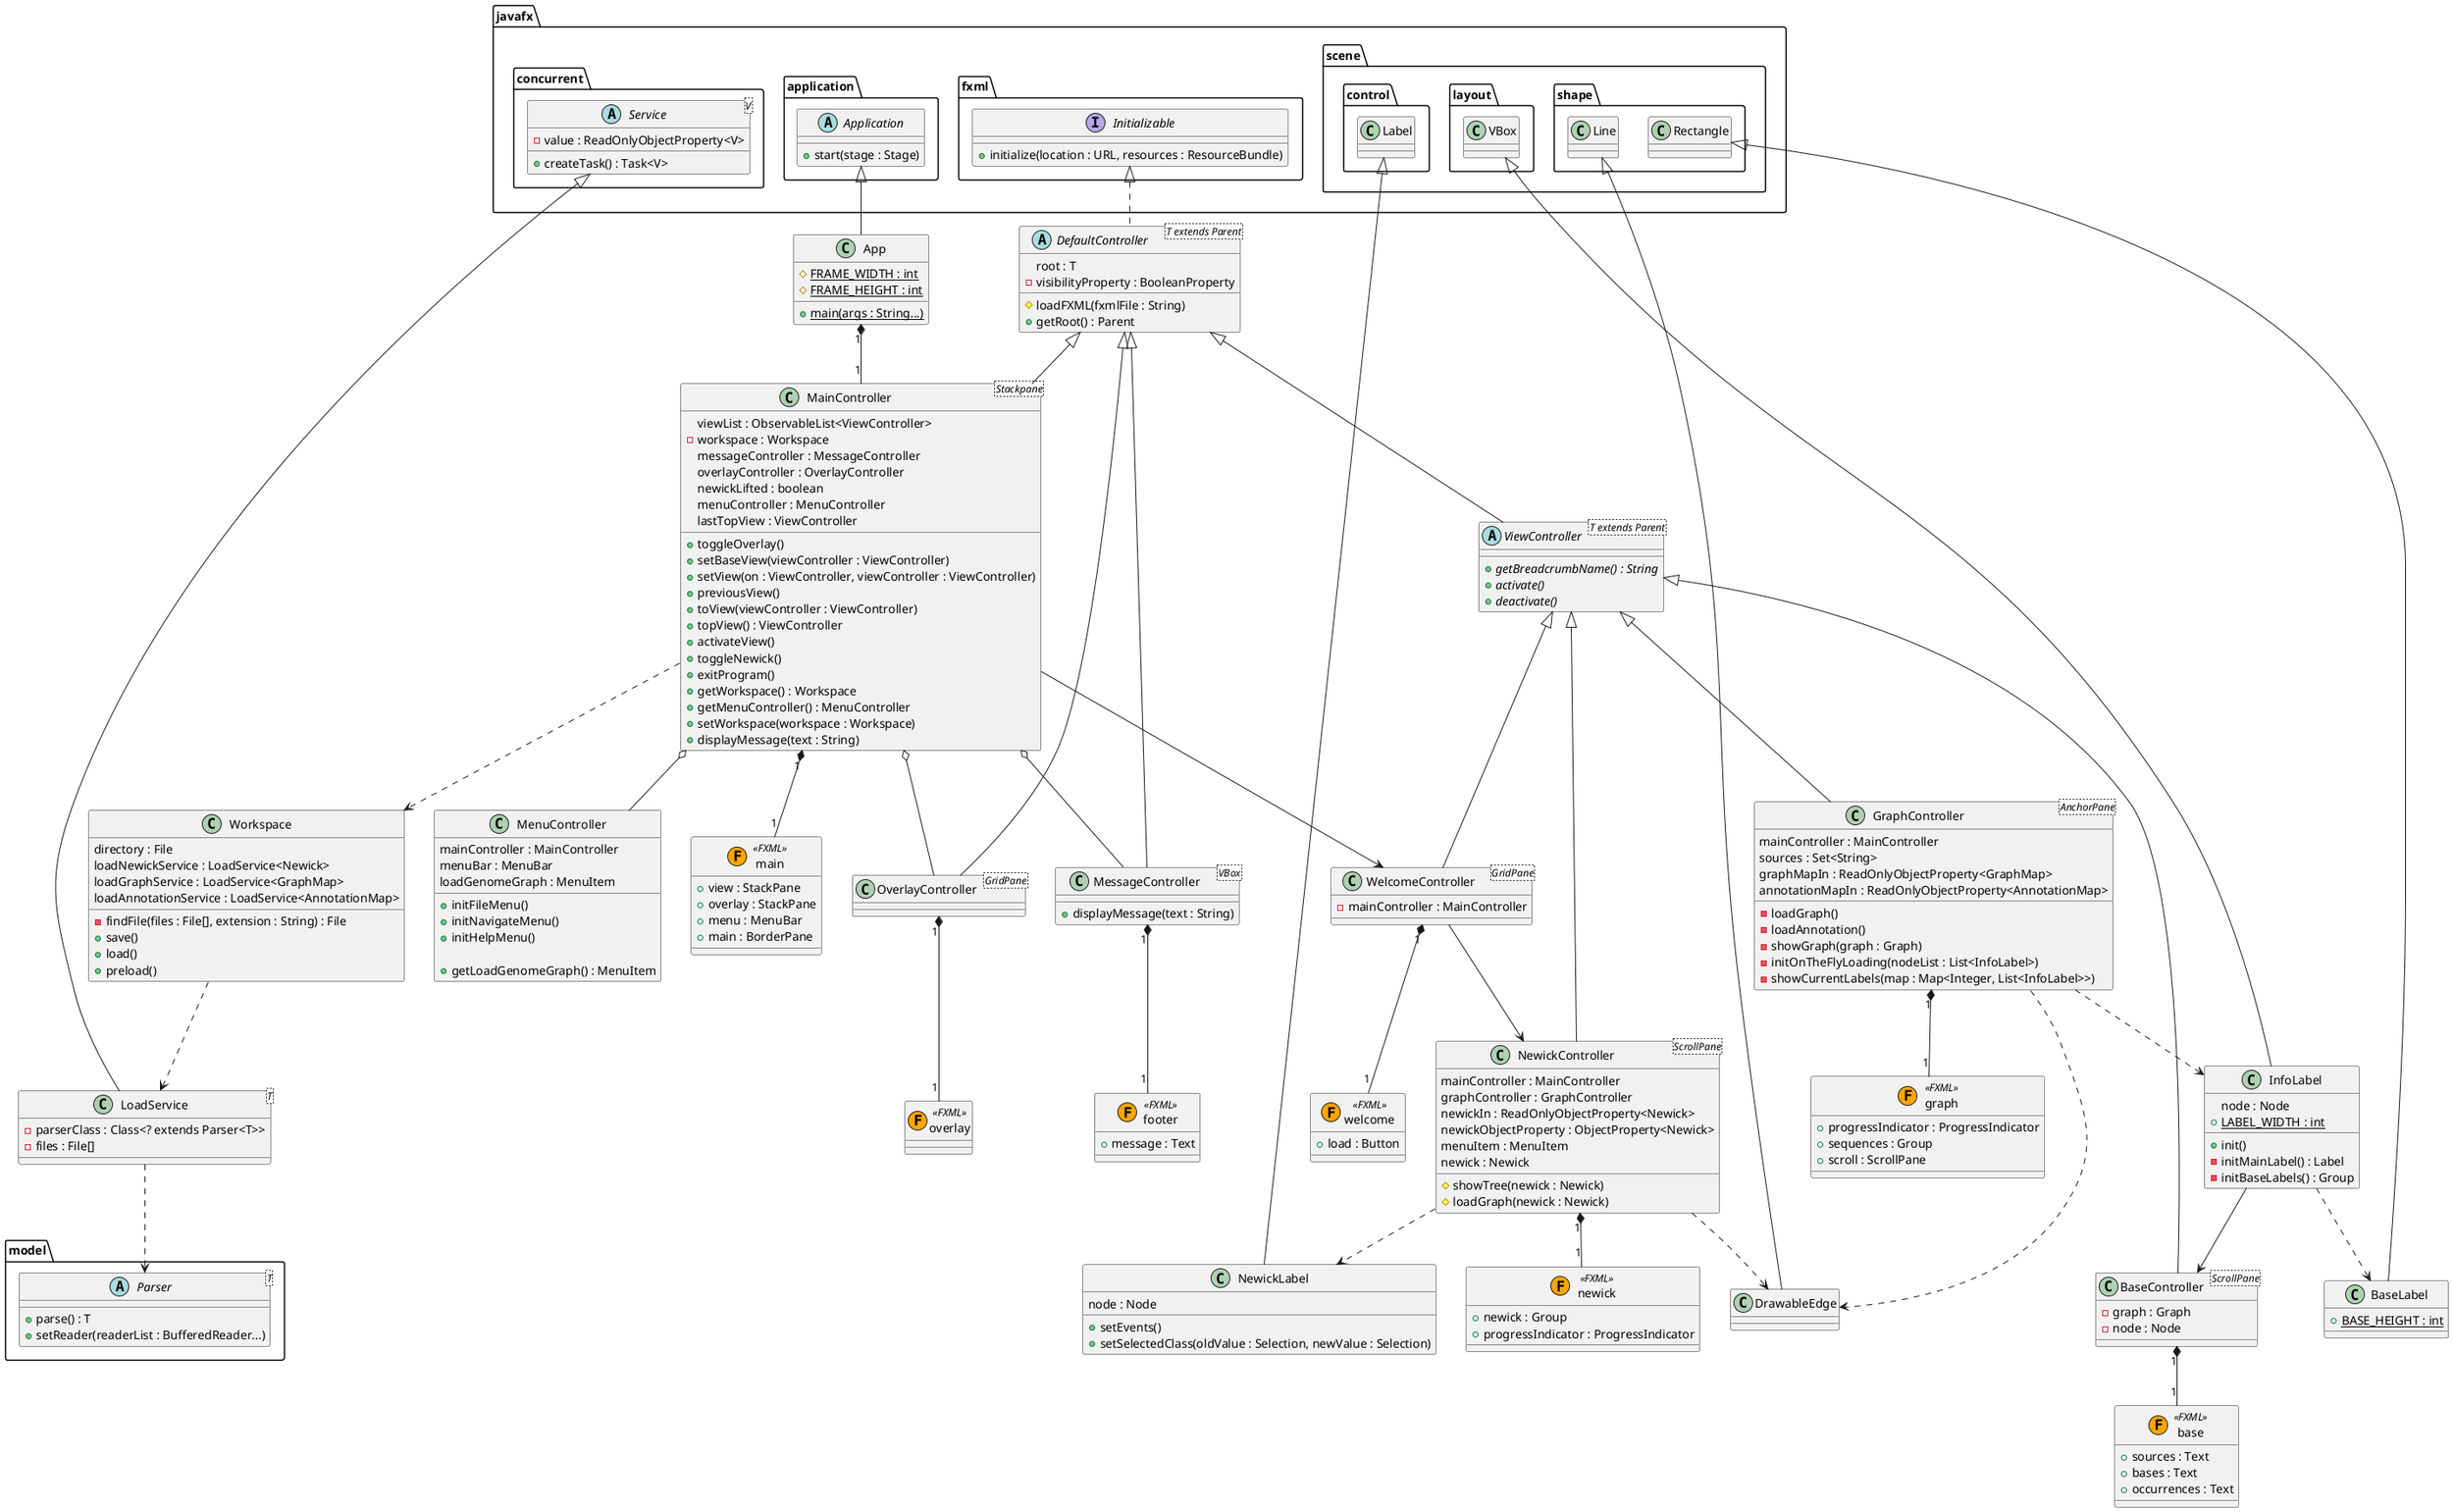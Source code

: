 @startuml
class App extends javafx.application.Application {
    {static} # FRAME_WIDTH : int
    {static} # FRAME_HEIGHT : int

    {static} +main(args : String...)
}

class DrawableEdge extends javafx.scene.shape.Line
class BaseLabel extends javafx.scene.shape.Rectangle {
    {static}+BASE_HEIGHT : int
}
class InfoLabel extends javafx.scene.layout.VBox {
    node : Node
    {static}+LABEL_WIDTH : int

    +init()
    -initMainLabel() : Label
    -initBaseLabels() : Group
}
class NewickLabel extends javafx.scene.control.Label {
    node : Node

    +setEvents()
    +setSelectedClass(oldValue : Selection, newValue : Selection)
}

abstract class DefaultController<T extends Parent> implements javafx.fxml.Initializable {
    root : T
    -visibilityProperty : BooleanProperty
    #loadFXML(fxmlFile : String)
    +getRoot() : Parent
}
abstract class ViewController<T extends Parent> extends DefaultController {
    +{abstract}getBreadcrumbName() : String
    +{abstract}activate()
    +{abstract}deactivate()
}
class GraphController<AnchorPane> extends ViewController {
    mainController : MainController
    sources : Set<String>
    graphMapIn : ReadOnlyObjectProperty<GraphMap>
    annotationMapIn : ReadOnlyObjectProperty<AnnotationMap>

    -loadGraph()
    -loadAnnotation()
    -showGraph(graph : Graph)
    -initOnTheFlyLoading(nodeList : List<InfoLabel>)
    -showCurrentLabels(map : Map<Integer, List<InfoLabel>>)
}
class MainController<Stackpane> extends DefaultController {
    viewList : ObservableList<ViewController>
    -workspace : Workspace
    messageController : MessageController
    overlayController : OverlayController
    newickLifted : boolean
    menuController : MenuController
    lastTopView : ViewController

    +toggleOverlay()
    +setBaseView(viewController : ViewController)
    +setView(on : ViewController, viewController : ViewController)
    +previousView()
    +toView(viewController : ViewController)
    +topView() : ViewController
    +activateView()
    +toggleNewick()
    +exitProgram()
    +getWorkspace() : Workspace
    +getMenuController() : MenuController
    +setWorkspace(workspace : Workspace)
    +displayMessage(text : String)
}
class BaseController<ScrollPane> extends ViewController {
    -graph : Graph
    -node : Node
}
class MessageController<VBox> extends DefaultController {
    +displayMessage(text : String)
}
class MenuController {
    mainController : MainController
    menuBar : MenuBar
    loadGenomeGraph : MenuItem

    +initFileMenu()
    +initNavigateMenu()
    +initHelpMenu()

    +getLoadGenomeGraph() : MenuItem
}
class NewickController<ScrollPane> extends ViewController {
    mainController : MainController
    graphController : GraphController
    newickIn : ReadOnlyObjectProperty<Newick>
    newickObjectProperty : ObjectProperty<Newick>
    menuItem : MenuItem
    newick : Newick

    #showTree(newick : Newick)
    #loadGraph(newick : Newick)
}
class WelcomeController<GridPane> extends ViewController {
    -mainController : MainController
}
class OverlayController<GridPane> extends DefaultController

class LoadService<T> extends javafx.concurrent.Service {
    -parserClass : Class<? extends Parser<T>>
    -files : File[]
}
abstract class model.Parser<T> {
    +parse() : T
    +setReader(readerList : BufferedReader...)
}

class Workspace {
    directory : File
    loadNewickService : LoadService<Newick>
    loadGraphService : LoadService<GraphMap>
    loadAnnotationService : LoadService<AnnotationMap>

    -findFile(files : File[], extension : String) : File
    +save()
    +load()
    +preload()
}

'FXML
class base << (F,orange) FXML >> {
    + sources : Text
    + bases : Text
    + occurrences : Text
}
class graph << (F,orange) FXML >> {
    + progressIndicator : ProgressIndicator
    + sequences : Group
    + scroll : ScrollPane
}
class main << (F,orange) FXML >> {
    + view : StackPane
    + overlay : StackPane
    + menu : MenuBar
    + main : BorderPane
}
class newick << (F,orange) FXML >> {
    + newick : Group
    + progressIndicator : ProgressIndicator
}
class footer << (F,orange) FXML >> {
    + message : Text
}
class welcome << (F,orange) FXML >> {
    + load : Button
}
class overlay << (F,orange) FXML >>

'Relations
BaseController "1" *-- "1" base
GraphController "1" *-- "1" graph
MainController "1" *-- "1" main
NewickController "1" *-- "1" newick
MessageController "1" *-- "1" footer
WelcomeController "1" *-- "1" welcome
OverlayController "1" *-- "1" overlay

App "1" *-- "1" MainController
MainController o-- MenuController
MainController o-- MessageController
MainController o-- OverlayController
MainController --> WelcomeController

NewickController ..> DrawableEdge
NewickController ..> NewickLabel

GraphController ..> InfoLabel
GraphController ..> DrawableEdge

LoadService ..> model.Parser

InfoLabel ..> BaseLabel
InfoLabel --> BaseController

MainController ..> Workspace

WelcomeController --> NewickController

Workspace ..> LoadService

'External classes
abstract class javafx.concurrent.Service<V> {
    -value : ReadOnlyObjectProperty<V>
    +createTask() : Task<V>
}

abstract class javafx.application.Application {
    +start(stage : Stage)
}

interface javafx.fxml.Initializable {
    +initialize(location : URL, resources : ResourceBundle)
}
@enduml

